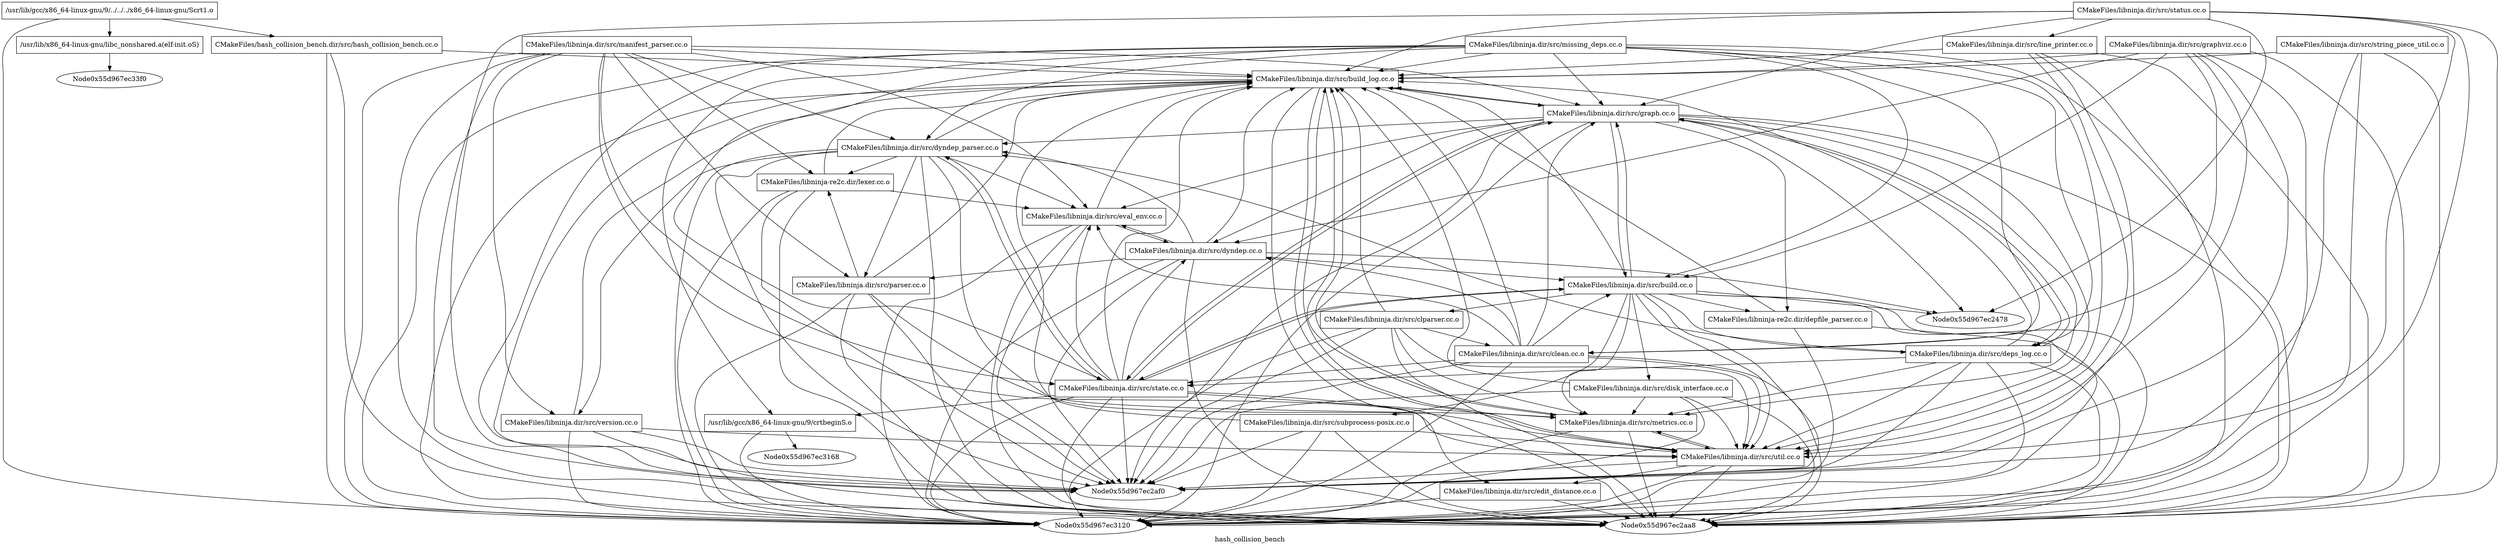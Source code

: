digraph "hash_collision_bench" {
	label="hash_collision_bench";

	Node0x55d967ec28b0 [shape=record,label="{/usr/lib/gcc/x86_64-linux-gnu/9/../../../x86_64-linux-gnu/Scrt1.o}"];
	Node0x55d967ec28b0 -> Node0x55d967ec2e08;
	Node0x55d967ec28b0 -> Node0x55d967ec3000;
	Node0x55d967ec28b0 -> Node0x55d967ec3120;
	Node0x55d967ec2c58 [shape=record,label="{/usr/lib/gcc/x86_64-linux-gnu/9/crtbeginS.o}"];
	Node0x55d967ec2c58 -> Node0x55d967ec3168;
	Node0x55d967ec2c58 -> Node0x55d967ec3120;
	Node0x55d967ec2628 [shape=record,label="{CMakeFiles/libninja.dir/src/build_log.cc.o}"];
	Node0x55d967ec2628 -> Node0x55d967ec3438;
	Node0x55d967ec2628 -> Node0x55d967ec2b80;
	Node0x55d967ec2628 -> Node0x55d967ec3090;
	Node0x55d967ec2628 -> Node0x55d967ec2aa8;
	Node0x55d967ec2628 -> Node0x55d967ec2af0;
	Node0x55d967ec2628 -> Node0x55d967ec3120;
	Node0x55d967ec3480 [shape=record,label="{CMakeFiles/libninja.dir/src/build.cc.o}"];
	Node0x55d967ec3480 -> Node0x55d967ec2628;
	Node0x55d967ec3480 -> Node0x55d967ec25e0;
	Node0x55d967ec3480 -> Node0x55d967ec2478;
	Node0x55d967ec3480 -> Node0x55d967ec3048;
	Node0x55d967ec3480 -> Node0x55d967ec2e50;
	Node0x55d967ec3480 -> Node0x55d967ec3438;
	Node0x55d967ec3480 -> Node0x55d967ec2b80;
	Node0x55d967ec3480 -> Node0x55d967ec2358;
	Node0x55d967ec3480 -> Node0x55d967ec3090;
	Node0x55d967ec3480 -> Node0x55d967ec2a18;
	Node0x55d967ec3480 -> Node0x55d967ec3288;
	Node0x55d967ec3480 -> Node0x55d967ec2aa8;
	Node0x55d967ec3480 -> Node0x55d967ec2af0;
	Node0x55d967ec3480 -> Node0x55d967ec3120;
	Node0x55d967ec2dc0 [shape=record,label="{CMakeFiles/libninja.dir/src/clean.cc.o}"];
	Node0x55d967ec2dc0 -> Node0x55d967ec2628;
	Node0x55d967ec2dc0 -> Node0x55d967ec3480;
	Node0x55d967ec2dc0 -> Node0x55d967ec31f8;
	Node0x55d967ec2dc0 -> Node0x55d967ec2988;
	Node0x55d967ec2dc0 -> Node0x55d967ec3438;
	Node0x55d967ec2dc0 -> Node0x55d967ec2358;
	Node0x55d967ec2dc0 -> Node0x55d967ec3090;
	Node0x55d967ec2dc0 -> Node0x55d967ec2aa8;
	Node0x55d967ec2dc0 -> Node0x55d967ec2af0;
	Node0x55d967ec2dc0 -> Node0x55d967ec3120;
	Node0x55d967ec25e0 [shape=record,label="{CMakeFiles/libninja.dir/src/clparser.cc.o}"];
	Node0x55d967ec25e0 -> Node0x55d967ec2628;
	Node0x55d967ec25e0 -> Node0x55d967ec2dc0;
	Node0x55d967ec25e0 -> Node0x55d967ec2b80;
	Node0x55d967ec25e0 -> Node0x55d967ec3090;
	Node0x55d967ec25e0 -> Node0x55d967ec2aa8;
	Node0x55d967ec25e0 -> Node0x55d967ec2af0;
	Node0x55d967ec25e0 -> Node0x55d967ec3120;
	Node0x55d967ec31f8 [shape=record,label="{CMakeFiles/libninja.dir/src/dyndep.cc.o}"];
	Node0x55d967ec31f8 -> Node0x55d967ec2628;
	Node0x55d967ec31f8 -> Node0x55d967ec3480;
	Node0x55d967ec31f8 -> Node0x55d967ec2bc8;
	Node0x55d967ec31f8 -> Node0x55d967ec2478;
	Node0x55d967ec31f8 -> Node0x55d967ec2988;
	Node0x55d967ec31f8 -> Node0x55d967ec2f28;
	Node0x55d967ec31f8 -> Node0x55d967ec2aa8;
	Node0x55d967ec31f8 -> Node0x55d967ec2af0;
	Node0x55d967ec31f8 -> Node0x55d967ec3120;
	Node0x55d967ec2bc8 [shape=record,label="{CMakeFiles/libninja.dir/src/dyndep_parser.cc.o}"];
	Node0x55d967ec2bc8 -> Node0x55d967ec2628;
	Node0x55d967ec2bc8 -> Node0x55d967ec2988;
	Node0x55d967ec2bc8 -> Node0x55d967ec2f28;
	Node0x55d967ec2bc8 -> Node0x55d967ec2358;
	Node0x55d967ec2bc8 -> Node0x55d967ec3090;
	Node0x55d967ec2bc8 -> Node0x55d967ec2550;
	Node0x55d967ec2bc8 -> Node0x55d967ec26b8;
	Node0x55d967ec2bc8 -> Node0x55d967ec2aa8;
	Node0x55d967ec2bc8 -> Node0x55d967ec2af0;
	Node0x55d967ec2bc8 -> Node0x55d967ec3120;
	Node0x55d967ec3048 [shape=record,label="{CMakeFiles/libninja.dir/src/deps_log.cc.o}"];
	Node0x55d967ec3048 -> Node0x55d967ec2628;
	Node0x55d967ec3048 -> Node0x55d967ec2bc8;
	Node0x55d967ec3048 -> Node0x55d967ec3438;
	Node0x55d967ec3048 -> Node0x55d967ec2b80;
	Node0x55d967ec3048 -> Node0x55d967ec2358;
	Node0x55d967ec3048 -> Node0x55d967ec3090;
	Node0x55d967ec3048 -> Node0x55d967ec2aa8;
	Node0x55d967ec3048 -> Node0x55d967ec2af0;
	Node0x55d967ec3048 -> Node0x55d967ec3120;
	Node0x55d967ec2e50 [shape=record,label="{CMakeFiles/libninja.dir/src/disk_interface.cc.o}"];
	Node0x55d967ec2e50 -> Node0x55d967ec2628;
	Node0x55d967ec2e50 -> Node0x55d967ec2b80;
	Node0x55d967ec2e50 -> Node0x55d967ec3090;
	Node0x55d967ec2e50 -> Node0x55d967ec2aa8;
	Node0x55d967ec2e50 -> Node0x55d967ec2af0;
	Node0x55d967ec2e50 -> Node0x55d967ec3120;
	Node0x55d967ec2790 [shape=record,label="{CMakeFiles/libninja.dir/src/edit_distance.cc.o}"];
	Node0x55d967ec2790 -> Node0x55d967ec2aa8;
	Node0x55d967ec2790 -> Node0x55d967ec3120;
	Node0x55d967ec2988 [shape=record,label="{CMakeFiles/libninja.dir/src/eval_env.cc.o}"];
	Node0x55d967ec2988 -> Node0x55d967ec2628;
	Node0x55d967ec2988 -> Node0x55d967ec31f8;
	Node0x55d967ec2988 -> Node0x55d967ec2aa8;
	Node0x55d967ec2988 -> Node0x55d967ec2af0;
	Node0x55d967ec2988 -> Node0x55d967ec3120;
	Node0x55d967ec3438 [shape=record,label="{CMakeFiles/libninja.dir/src/graph.cc.o}"];
	Node0x55d967ec3438 -> Node0x55d967ec2628;
	Node0x55d967ec3438 -> Node0x55d967ec3480;
	Node0x55d967ec3438 -> Node0x55d967ec31f8;
	Node0x55d967ec3438 -> Node0x55d967ec2bc8;
	Node0x55d967ec3438 -> Node0x55d967ec2478;
	Node0x55d967ec3438 -> Node0x55d967ec3048;
	Node0x55d967ec3438 -> Node0x55d967ec2988;
	Node0x55d967ec3438 -> Node0x55d967ec2b80;
	Node0x55d967ec3438 -> Node0x55d967ec2358;
	Node0x55d967ec3438 -> Node0x55d967ec3090;
	Node0x55d967ec3438 -> Node0x55d967ec3288;
	Node0x55d967ec3438 -> Node0x55d967ec2aa8;
	Node0x55d967ec3438 -> Node0x55d967ec2af0;
	Node0x55d967ec3438 -> Node0x55d967ec3120;
	Node0x55d967ec2508 [shape=record,label="{CMakeFiles/libninja.dir/src/graphviz.cc.o}"];
	Node0x55d967ec2508 -> Node0x55d967ec2628;
	Node0x55d967ec2508 -> Node0x55d967ec3480;
	Node0x55d967ec2508 -> Node0x55d967ec2dc0;
	Node0x55d967ec2508 -> Node0x55d967ec31f8;
	Node0x55d967ec2508 -> Node0x55d967ec3090;
	Node0x55d967ec2508 -> Node0x55d967ec2aa8;
	Node0x55d967ec2508 -> Node0x55d967ec2af0;
	Node0x55d967ec2508 -> Node0x55d967ec3120;
	Node0x55d967ec2820 [shape=record,label="{CMakeFiles/libninja.dir/src/line_printer.cc.o}"];
	Node0x55d967ec2820 -> Node0x55d967ec2628;
	Node0x55d967ec2820 -> Node0x55d967ec3090;
	Node0x55d967ec2820 -> Node0x55d967ec2aa8;
	Node0x55d967ec2820 -> Node0x55d967ec2af0;
	Node0x55d967ec2820 -> Node0x55d967ec3120;
	Node0x55d967ec3360 [shape=record,label="{CMakeFiles/libninja.dir/src/manifest_parser.cc.o}"];
	Node0x55d967ec3360 -> Node0x55d967ec2628;
	Node0x55d967ec3360 -> Node0x55d967ec2bc8;
	Node0x55d967ec3360 -> Node0x55d967ec2988;
	Node0x55d967ec3360 -> Node0x55d967ec3438;
	Node0x55d967ec3360 -> Node0x55d967ec2f28;
	Node0x55d967ec3360 -> Node0x55d967ec2358;
	Node0x55d967ec3360 -> Node0x55d967ec3090;
	Node0x55d967ec3360 -> Node0x55d967ec2550;
	Node0x55d967ec3360 -> Node0x55d967ec26b8;
	Node0x55d967ec3360 -> Node0x55d967ec2aa8;
	Node0x55d967ec3360 -> Node0x55d967ec2af0;
	Node0x55d967ec3360 -> Node0x55d967ec3120;
	Node0x55d967ec2b80 [shape=record,label="{CMakeFiles/libninja.dir/src/metrics.cc.o}"];
	Node0x55d967ec2b80 -> Node0x55d967ec2628;
	Node0x55d967ec2b80 -> Node0x55d967ec3090;
	Node0x55d967ec2b80 -> Node0x55d967ec2aa8;
	Node0x55d967ec2b80 -> Node0x55d967ec3120;
	Node0x55d967ec3240 [shape=record,label="{CMakeFiles/libninja.dir/src/missing_deps.cc.o}"];
	Node0x55d967ec3240 -> Node0x55d967ec2c58;
	Node0x55d967ec3240 -> Node0x55d967ec2628;
	Node0x55d967ec3240 -> Node0x55d967ec3480;
	Node0x55d967ec3240 -> Node0x55d967ec2dc0;
	Node0x55d967ec3240 -> Node0x55d967ec2bc8;
	Node0x55d967ec3240 -> Node0x55d967ec3048;
	Node0x55d967ec3240 -> Node0x55d967ec3438;
	Node0x55d967ec3240 -> Node0x55d967ec2358;
	Node0x55d967ec3240 -> Node0x55d967ec3090;
	Node0x55d967ec3240 -> Node0x55d967ec2aa8;
	Node0x55d967ec3240 -> Node0x55d967ec2af0;
	Node0x55d967ec3240 -> Node0x55d967ec3120;
	Node0x55d967ec2f28 [shape=record,label="{CMakeFiles/libninja.dir/src/parser.cc.o}"];
	Node0x55d967ec2f28 -> Node0x55d967ec2628;
	Node0x55d967ec2f28 -> Node0x55d967ec2b80;
	Node0x55d967ec2f28 -> Node0x55d967ec26b8;
	Node0x55d967ec2f28 -> Node0x55d967ec2aa8;
	Node0x55d967ec2f28 -> Node0x55d967ec2af0;
	Node0x55d967ec2f28 -> Node0x55d967ec3120;
	Node0x55d967ec2358 [shape=record,label="{CMakeFiles/libninja.dir/src/state.cc.o}"];
	Node0x55d967ec2358 -> Node0x55d967ec2c58;
	Node0x55d967ec2358 -> Node0x55d967ec2628;
	Node0x55d967ec2358 -> Node0x55d967ec3480;
	Node0x55d967ec2358 -> Node0x55d967ec31f8;
	Node0x55d967ec2358 -> Node0x55d967ec2bc8;
	Node0x55d967ec2358 -> Node0x55d967ec2790;
	Node0x55d967ec2358 -> Node0x55d967ec2988;
	Node0x55d967ec2358 -> Node0x55d967ec3438;
	Node0x55d967ec2358 -> Node0x55d967ec2b80;
	Node0x55d967ec2358 -> Node0x55d967ec2aa8;
	Node0x55d967ec2358 -> Node0x55d967ec2af0;
	Node0x55d967ec2358 -> Node0x55d967ec3120;
	Node0x55d967ec3510 [shape=record,label="{CMakeFiles/libninja.dir/src/status.cc.o}"];
	Node0x55d967ec3510 -> Node0x55d967ec2628;
	Node0x55d967ec3510 -> Node0x55d967ec2478;
	Node0x55d967ec3510 -> Node0x55d967ec3438;
	Node0x55d967ec3510 -> Node0x55d967ec2820;
	Node0x55d967ec3510 -> Node0x55d967ec3090;
	Node0x55d967ec3510 -> Node0x55d967ec2aa8;
	Node0x55d967ec3510 -> Node0x55d967ec2af0;
	Node0x55d967ec3510 -> Node0x55d967ec3120;
	Node0x55d967ec29d0 [shape=record,label="{CMakeFiles/libninja.dir/src/string_piece_util.cc.o}"];
	Node0x55d967ec29d0 -> Node0x55d967ec2628;
	Node0x55d967ec29d0 -> Node0x55d967ec2aa8;
	Node0x55d967ec29d0 -> Node0x55d967ec2af0;
	Node0x55d967ec29d0 -> Node0x55d967ec3120;
	Node0x55d967ec3090 [shape=record,label="{CMakeFiles/libninja.dir/src/util.cc.o}"];
	Node0x55d967ec3090 -> Node0x55d967ec2628;
	Node0x55d967ec3090 -> Node0x55d967ec2790;
	Node0x55d967ec3090 -> Node0x55d967ec2b80;
	Node0x55d967ec3090 -> Node0x55d967ec2aa8;
	Node0x55d967ec3090 -> Node0x55d967ec2af0;
	Node0x55d967ec3090 -> Node0x55d967ec3120;
	Node0x55d967ec2550 [shape=record,label="{CMakeFiles/libninja.dir/src/version.cc.o}"];
	Node0x55d967ec2550 -> Node0x55d967ec2628;
	Node0x55d967ec2550 -> Node0x55d967ec3090;
	Node0x55d967ec2550 -> Node0x55d967ec2aa8;
	Node0x55d967ec2550 -> Node0x55d967ec2af0;
	Node0x55d967ec2550 -> Node0x55d967ec3120;
	Node0x55d967ec2a18 [shape=record,label="{CMakeFiles/libninja.dir/src/subprocess-posix.cc.o}"];
	Node0x55d967ec2a18 -> Node0x55d967ec2628;
	Node0x55d967ec2a18 -> Node0x55d967ec3090;
	Node0x55d967ec2a18 -> Node0x55d967ec2aa8;
	Node0x55d967ec2a18 -> Node0x55d967ec2af0;
	Node0x55d967ec2a18 -> Node0x55d967ec3120;
	Node0x55d967ec3288 [shape=record,label="{CMakeFiles/libninja-re2c.dir/depfile_parser.cc.o}"];
	Node0x55d967ec3288 -> Node0x55d967ec2628;
	Node0x55d967ec3288 -> Node0x55d967ec2aa8;
	Node0x55d967ec3288 -> Node0x55d967ec3120;
	Node0x55d967ec26b8 [shape=record,label="{CMakeFiles/libninja-re2c.dir/lexer.cc.o}"];
	Node0x55d967ec26b8 -> Node0x55d967ec2628;
	Node0x55d967ec26b8 -> Node0x55d967ec2988;
	Node0x55d967ec26b8 -> Node0x55d967ec2aa8;
	Node0x55d967ec26b8 -> Node0x55d967ec2af0;
	Node0x55d967ec26b8 -> Node0x55d967ec3120;
	Node0x55d967ec2e08 [shape=record,label="{CMakeFiles/hash_collision_bench.dir/src/hash_collision_bench.cc.o}"];
	Node0x55d967ec2e08 -> Node0x55d967ec2628;
	Node0x55d967ec2e08 -> Node0x55d967ec2aa8;
	Node0x55d967ec2e08 -> Node0x55d967ec3120;
	Node0x55d967ec3000 [shape=record,label="{/usr/lib/x86_64-linux-gnu/libc_nonshared.a(elf-init.oS)}"];
	Node0x55d967ec3000 -> Node0x55d967ec33f0;
}
